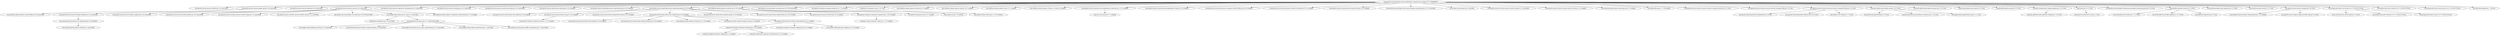 digraph "org.apache.maven.plugins:maven-dependency-plugin:maven-plugin:3.8.2-SNAPSHOT" { 
	"org.apache.maven.plugins:maven-dependency-plugin:maven-plugin:3.8.2-SNAPSHOT" -> "org.apache.maven:maven-artifact:jar:3.6.3:provided" ; 
	"org.apache.maven.plugins:maven-dependency-plugin:maven-plugin:3.8.2-SNAPSHOT" -> "org.apache.maven:maven-plugin-api:jar:3.6.3:provided" ; 
	"org.apache.maven.plugins:maven-dependency-plugin:maven-plugin:3.8.2-SNAPSHOT" -> "org.apache.maven:maven-model:jar:3.6.3:provided" ; 
	"org.apache.maven.plugins:maven-dependency-plugin:maven-plugin:3.8.2-SNAPSHOT" -> "org.apache.maven:maven-core:jar:3.6.3:provided" ; 
	"org.apache.maven.plugins:maven-dependency-plugin:maven-plugin:3.8.2-SNAPSHOT" -> "org.apache.maven:maven-repository-metadata:jar:3.6.3:provided" ; 
	"org.apache.maven.plugins:maven-dependency-plugin:maven-plugin:3.8.2-SNAPSHOT" -> "org.apache.maven:maven-settings:jar:3.6.3:provided" ; 
	"org.apache.maven.plugins:maven-dependency-plugin:maven-plugin:3.8.2-SNAPSHOT" -> "org.apache.maven:maven-resolver-provider:jar:3.6.3:provided" ; 
	"org.apache.maven.plugins:maven-dependency-plugin:maven-plugin:3.8.2-SNAPSHOT" -> "org.apache.maven.doxia:doxia-sink-api:jar:2.0.0:compile" ; 
	"org.apache.maven.plugins:maven-dependency-plugin:maven-plugin:3.8.2-SNAPSHOT" -> "org.apache.maven.reporting:maven-reporting-api:jar:4.0.0:compile" ; 
	"org.apache.maven.plugins:maven-dependency-plugin:maven-plugin:3.8.2-SNAPSHOT" -> "org.apache.maven.reporting:maven-reporting-impl:jar:4.0.0:compile" ; 
	"org.apache.maven.plugins:maven-dependency-plugin:maven-plugin:3.8.2-SNAPSHOT" -> "org.codehaus.plexus:plexus-archiver:jar:4.10.0:compile" ; 
	"org.apache.maven.plugins:maven-dependency-plugin:maven-plugin:3.8.2-SNAPSHOT" -> "org.eclipse.sisu:org.eclipse.sisu.plexus:jar:0.9.0.M3:provided" ; 
	"org.apache.maven.plugins:maven-dependency-plugin:maven-plugin:3.8.2-SNAPSHOT" -> "org.apache.commons:commons-lang3:jar:3.17.0:compile" ; 
	"org.apache.maven.plugins:maven-dependency-plugin:maven-plugin:3.8.2-SNAPSHOT" -> "commons-io:commons-io:jar:2.16.1:test" ; 
	"org.apache.maven.plugins:maven-dependency-plugin:maven-plugin:3.8.2-SNAPSHOT" -> "org.codehaus.plexus:plexus-utils:jar:4.0.1:compile" ; 
	"org.apache.maven.plugins:maven-dependency-plugin:maven-plugin:3.8.2-SNAPSHOT" -> "org.codehaus.plexus:plexus-xml:jar:3.0.1:compile" ; 
	"org.apache.maven.plugins:maven-dependency-plugin:maven-plugin:3.8.2-SNAPSHOT" -> "org.codehaus.plexus:plexus-io:jar:3.5.1:compile" ; 
	"org.apache.maven.plugins:maven-dependency-plugin:maven-plugin:3.8.2-SNAPSHOT" -> "org.codehaus.plexus:plexus-i18n:jar:1.0-beta-10:compile" ; 
	"org.apache.maven.plugins:maven-dependency-plugin:maven-plugin:3.8.2-SNAPSHOT" -> "org.apache.maven.shared:maven-dependency-analyzer:jar:1.15.1:compile" ; 
	"org.apache.maven.plugins:maven-dependency-plugin:maven-plugin:3.8.2-SNAPSHOT" -> "org.apache.maven.shared:maven-dependency-tree:jar:3.3.0:compile" ; 
	"org.apache.maven.plugins:maven-dependency-plugin:maven-plugin:3.8.2-SNAPSHOT" -> "org.apache.maven.shared:maven-common-artifact-filters:jar:3.4.0:compile" ; 
	"org.apache.maven.plugins:maven-dependency-plugin:maven-plugin:3.8.2-SNAPSHOT" -> "org.apache.maven.shared:maven-artifact-transfer:jar:0.13.1:compile" ; 
	"org.apache.maven.plugins:maven-dependency-plugin:maven-plugin:3.8.2-SNAPSHOT" -> "org.apache.maven.shared:maven-shared-utils:jar:3.4.2:compile" ; 
	"org.apache.maven.plugins:maven-dependency-plugin:maven-plugin:3.8.2-SNAPSHOT" -> "org.apache.maven.plugin-tools:maven-plugin-annotations:jar:3.13.1:provided" ; 
	"org.apache.maven.plugins:maven-dependency-plugin:maven-plugin:3.8.2-SNAPSHOT" -> "javax.inject:javax.inject:jar:1:provided" ; 
	"org.apache.maven.plugins:maven-dependency-plugin:maven-plugin:3.8.2-SNAPSHOT" -> "org.apache.maven.resolver:maven-resolver-api:jar:1.4.1:provided" ; 
	"org.apache.maven.plugins:maven-dependency-plugin:maven-plugin:3.8.2-SNAPSHOT" -> "org.apache.maven.resolver:maven-resolver-util:jar:1.4.1:compile" ; 
	"org.apache.maven.plugins:maven-dependency-plugin:maven-plugin:3.8.2-SNAPSHOT" -> "org.sonatype.plexus:plexus-build-api:jar:0.0.7:compile" ; 
	"org.apache.maven.plugins:maven-dependency-plugin:maven-plugin:3.8.2-SNAPSHOT" -> "org.slf4j:slf4j-api:jar:1.7.36:compile" ; 
	"org.apache.maven.plugins:maven-dependency-plugin:maven-plugin:3.8.2-SNAPSHOT" -> "org.apache.maven.resolver:maven-resolver-connector-basic:jar:1.4.1:test" ; 
	"org.apache.maven.plugins:maven-dependency-plugin:maven-plugin:3.8.2-SNAPSHOT" -> "org.apache.maven.resolver:maven-resolver-transport-file:jar:1.4.1:test" ; 
	"org.apache.maven.plugins:maven-dependency-plugin:maven-plugin:3.8.2-SNAPSHOT" -> "org.apache.maven.resolver:maven-resolver-transport-http:jar:1.4.1:test" ; 
	"org.apache.maven.plugins:maven-dependency-plugin:maven-plugin:3.8.2-SNAPSHOT" -> "org.junit.jupiter:junit-jupiter-api:jar:5.10.3:test" ; 
	"org.apache.maven.plugins:maven-dependency-plugin:maven-plugin:3.8.2-SNAPSHOT" -> "org.junit.jupiter:junit-jupiter-params:jar:5.10.3:test" ; 
	"org.apache.maven.plugins:maven-dependency-plugin:maven-plugin:3.8.2-SNAPSHOT" -> "jakarta.json:jakarta.json-api:jar:2.0.2:test" ; 
	"org.apache.maven.plugins:maven-dependency-plugin:maven-plugin:3.8.2-SNAPSHOT" -> "org.glassfish:jakarta.json:jar:2.0.1:test" ; 
	"org.apache.maven.plugins:maven-dependency-plugin:maven-plugin:3.8.2-SNAPSHOT" -> "org.junit.vintage:junit-vintage-engine:jar:5.10.3:test" ; 
	"org.apache.maven.plugins:maven-dependency-plugin:maven-plugin:3.8.2-SNAPSHOT" -> "junit:junit:jar:4.13.2:test" ; 
	"org.apache.maven.plugins:maven-dependency-plugin:maven-plugin:3.8.2-SNAPSHOT" -> "org.apache.maven.plugin-testing:maven-plugin-testing-harness:jar:3.3.0:test" ; 
	"org.apache.maven.plugins:maven-dependency-plugin:maven-plugin:3.8.2-SNAPSHOT" -> "org.mockito:mockito-core:jar:4.11.0:test" ; 
	"org.apache.maven.plugins:maven-dependency-plugin:maven-plugin:3.8.2-SNAPSHOT" -> "org.mockito:mockito-junit-jupiter:jar:4.11.0:test" ; 
	"org.apache.maven.plugins:maven-dependency-plugin:maven-plugin:3.8.2-SNAPSHOT" -> "org.assertj:assertj-core:jar:3.27.2:test" ; 
	"org.apache.maven.plugins:maven-dependency-plugin:maven-plugin:3.8.2-SNAPSHOT" -> "org.apache.maven:maven-compat:jar:3.6.3:test" ; 
	"org.apache.maven.plugins:maven-dependency-plugin:maven-plugin:3.8.2-SNAPSHOT" -> "org.eclipse.jetty:jetty-server:jar:9.4.57.v20241219:test" ; 
	"org.apache.maven.plugins:maven-dependency-plugin:maven-plugin:3.8.2-SNAPSHOT" -> "org.eclipse.jetty:jetty-util:jar:9.4.57.v20241219:test" ; 
	"org.apache.maven.plugins:maven-dependency-plugin:maven-plugin:3.8.2-SNAPSHOT" -> "org.eclipse.jetty:jetty-security:jar:9.4.57.v20241219:test" ; 
	"org.apache.maven.plugins:maven-dependency-plugin:maven-plugin:3.8.2-SNAPSHOT" -> "org.slf4j:slf4j-simple:jar:1.7.36:test" ; 
	"org.apache.maven:maven-plugin-api:jar:3.6.3:provided" -> "org.codehaus.plexus:plexus-classworlds:jar:2.6.0:provided" ; 
	"org.apache.maven:maven-core:jar:3.6.3:provided" -> "org.apache.maven:maven-settings-builder:jar:3.6.3:provided" ; 
	"org.apache.maven:maven-core:jar:3.6.3:provided" -> "org.apache.maven:maven-builder-support:jar:3.6.3:provided" ; 
	"org.apache.maven:maven-core:jar:3.6.3:provided" -> "org.apache.maven:maven-model-builder:jar:3.6.3:provided" ; 
	"org.apache.maven:maven-core:jar:3.6.3:provided" -> "org.apache.maven.resolver:maven-resolver-impl:jar:1.4.1:provided" ; 
	"org.apache.maven:maven-core:jar:3.6.3:provided" -> "org.apache.maven.resolver:maven-resolver-spi:jar:1.4.1:provided" ; 
	"org.apache.maven:maven-core:jar:3.6.3:provided" -> "org.eclipse.sisu:org.eclipse.sisu.inject:jar:0.9.0.M3:provided" ; 
	"org.apache.maven:maven-core:jar:3.6.3:provided" -> "com.google.inject:guice:jar:no_aop:4.2.1:provided" ; 
	"org.apache.maven:maven-core:jar:3.6.3:provided" -> "org.codehaus.plexus:plexus-component-annotations:jar:2.1.0:compile" ; 
	"org.apache.maven:maven-settings-builder:jar:3.6.3:provided" -> "org.sonatype.plexus:plexus-sec-dispatcher:jar:1.4:provided" ; 
	"org.sonatype.plexus:plexus-sec-dispatcher:jar:1.4:provided" -> "org.sonatype.plexus:plexus-cipher:jar:1.4:provided" ; 
	"com.google.inject:guice:jar:no_aop:4.2.1:provided" -> "aopalliance:aopalliance:jar:1.0:provided" ; 
	"com.google.inject:guice:jar:no_aop:4.2.1:provided" -> "com.google.guava:guava:jar:25.1-android:provided" ; 
	"com.google.guava:guava:jar:25.1-android:provided" -> "com.google.code.findbugs:jsr305:jar:3.0.2:provided" ; 
	"com.google.guava:guava:jar:25.1-android:provided" -> "org.checkerframework:checker-compat-qual:jar:2.0.0:provided" ; 
	"com.google.guava:guava:jar:25.1-android:provided" -> "com.google.errorprone:error_prone_annotations:jar:2.1.3:provided" ; 
	"com.google.guava:guava:jar:25.1-android:provided" -> "com.google.j2objc:j2objc-annotations:jar:1.1:provided" ; 
	"com.google.guava:guava:jar:25.1-android:provided" -> "org.codehaus.mojo:animal-sniffer-annotations:jar:1.14:provided" ; 
	"org.apache.maven.reporting:maven-reporting-impl:jar:4.0.0:compile" -> "org.apache.maven.doxia:doxia-site-model:jar:2.0.0:compile" ; 
	"org.apache.maven.reporting:maven-reporting-impl:jar:4.0.0:compile" -> "org.apache.maven.doxia:doxia-core:jar:2.0.0:compile" ; 
	"org.apache.maven.reporting:maven-reporting-impl:jar:4.0.0:compile" -> "org.apache.maven.doxia:doxia-integration-tools:jar:2.0.0:compile" ; 
	"org.apache.maven.reporting:maven-reporting-impl:jar:4.0.0:compile" -> "org.apache.maven.doxia:doxia-site-renderer:jar:2.0.0:compile" ; 
	"org.apache.maven.reporting:maven-reporting-impl:jar:4.0.0:compile" -> "org.apache.maven.doxia:doxia-module-apt:jar:2.0.0:runtime" ; 
	"org.apache.maven.reporting:maven-reporting-impl:jar:4.0.0:compile" -> "org.apache.maven.doxia:doxia-module-xdoc:jar:2.0.0:runtime" ; 
	"org.apache.maven.reporting:maven-reporting-impl:jar:4.0.0:compile" -> "org.apache.maven:maven-archiver:jar:3.6.2:compile" ; 
	"org.apache.maven.doxia:doxia-core:jar:2.0.0:compile" -> "org.apache.commons:commons-text:jar:1.12.0:compile" ; 
	"org.apache.maven.doxia:doxia-site-renderer:jar:2.0.0:compile" -> "org.apache.maven.doxia:doxia-skin-model:jar:2.0.0:compile" ; 
	"org.apache.maven.doxia:doxia-site-renderer:jar:2.0.0:compile" -> "org.apache.maven.doxia:doxia-module-xhtml5:jar:2.0.0:compile" ; 
	"org.apache.maven.doxia:doxia-site-renderer:jar:2.0.0:compile" -> "org.codehaus.plexus:plexus-velocity:jar:2.2.0:compile" ; 
	"org.apache.maven.doxia:doxia-site-renderer:jar:2.0.0:compile" -> "org.apache.velocity:velocity-engine-core:jar:2.4:compile" ; 
	"org.apache.maven.doxia:doxia-site-renderer:jar:2.0.0:compile" -> "org.apache.velocity.tools:velocity-tools-generic:jar:3.1:compile" ; 
	"org.apache.velocity.tools:velocity-tools-generic:jar:3.1:compile" -> "commons-beanutils:commons-beanutils:jar:1.9.4:compile" ; 
	"org.apache.velocity.tools:velocity-tools-generic:jar:3.1:compile" -> "org.apache.commons:commons-digester3:jar:3.2:compile" ; 
	"org.apache.velocity.tools:velocity-tools-generic:jar:3.1:compile" -> "com.github.cliftonlabs:json-simple:jar:3.0.2:compile" ; 
	"commons-beanutils:commons-beanutils:jar:1.9.4:compile" -> "commons-logging:commons-logging:jar:1.2:compile" ; 
	"commons-beanutils:commons-beanutils:jar:1.9.4:compile" -> "commons-collections:commons-collections:jar:3.2.2:compile" ; 
	"org.codehaus.plexus:plexus-archiver:jar:4.10.0:compile" -> "org.apache.commons:commons-compress:jar:1.26.2:compile" ; 
	"org.codehaus.plexus:plexus-archiver:jar:4.10.0:compile" -> "io.airlift:aircompressor:jar:0.27:compile" ; 
	"org.codehaus.plexus:plexus-archiver:jar:4.10.0:compile" -> "org.tukaani:xz:jar:1.9:runtime" ; 
	"org.codehaus.plexus:plexus-archiver:jar:4.10.0:compile" -> "com.github.luben:zstd-jni:jar:1.5.6-3:runtime" ; 
	"org.apache.commons:commons-compress:jar:1.26.2:compile" -> "commons-codec:commons-codec:jar:1.17.0:compile" ; 
	"org.apache.maven.shared:maven-dependency-analyzer:jar:1.15.1:compile" -> "org.ow2.asm:asm:jar:9.7.1:compile" ; 
	"org.apache.maven.resolver:maven-resolver-transport-http:jar:1.4.1:test" -> "org.apache.httpcomponents:httpclient:jar:4.5.6:test" ; 
	"org.apache.maven.resolver:maven-resolver-transport-http:jar:1.4.1:test" -> "org.apache.httpcomponents:httpcore:jar:4.4.10:test" ; 
	"org.apache.maven.resolver:maven-resolver-transport-http:jar:1.4.1:test" -> "org.slf4j:jcl-over-slf4j:jar:1.7.25:test" ; 
	"org.junit.jupiter:junit-jupiter-api:jar:5.10.3:test" -> "org.opentest4j:opentest4j:jar:1.3.0:test" ; 
	"org.junit.jupiter:junit-jupiter-api:jar:5.10.3:test" -> "org.junit.platform:junit-platform-commons:jar:1.10.3:test" ; 
	"org.junit.jupiter:junit-jupiter-api:jar:5.10.3:test" -> "org.apiguardian:apiguardian-api:jar:1.1.2:test" ; 
	"org.junit.vintage:junit-vintage-engine:jar:5.10.3:test" -> "org.junit.platform:junit-platform-engine:jar:1.10.3:test" ; 
	"junit:junit:jar:4.13.2:test" -> "org.hamcrest:hamcrest-core:jar:1.3:test" ; 
	"org.mockito:mockito-core:jar:4.11.0:test" -> "net.bytebuddy:byte-buddy:jar:1.12.19:test" ; 
	"org.mockito:mockito-core:jar:4.11.0:test" -> "net.bytebuddy:byte-buddy-agent:jar:1.12.19:test" ; 
	"org.mockito:mockito-core:jar:4.11.0:test" -> "org.objenesis:objenesis:jar:3.3:test" ; 
	"org.apache.maven:maven-compat:jar:3.6.3:test" -> "org.codehaus.plexus:plexus-interpolation:jar:1.25:compile" ; 
	"org.apache.maven:maven-compat:jar:3.6.3:test" -> "org.apache.maven.wagon:wagon-provider-api:jar:3.3.4:test" ; 
	"org.eclipse.jetty:jetty-server:jar:9.4.57.v20241219:test" -> "javax.servlet:javax.servlet-api:jar:3.1.0:test" ; 
	"org.eclipse.jetty:jetty-server:jar:9.4.57.v20241219:test" -> "org.eclipse.jetty:jetty-http:jar:9.4.57.v20241219:test" ; 
	"org.eclipse.jetty:jetty-server:jar:9.4.57.v20241219:test" -> "org.eclipse.jetty:jetty-io:jar:9.4.57.v20241219:test" ; 
 } 